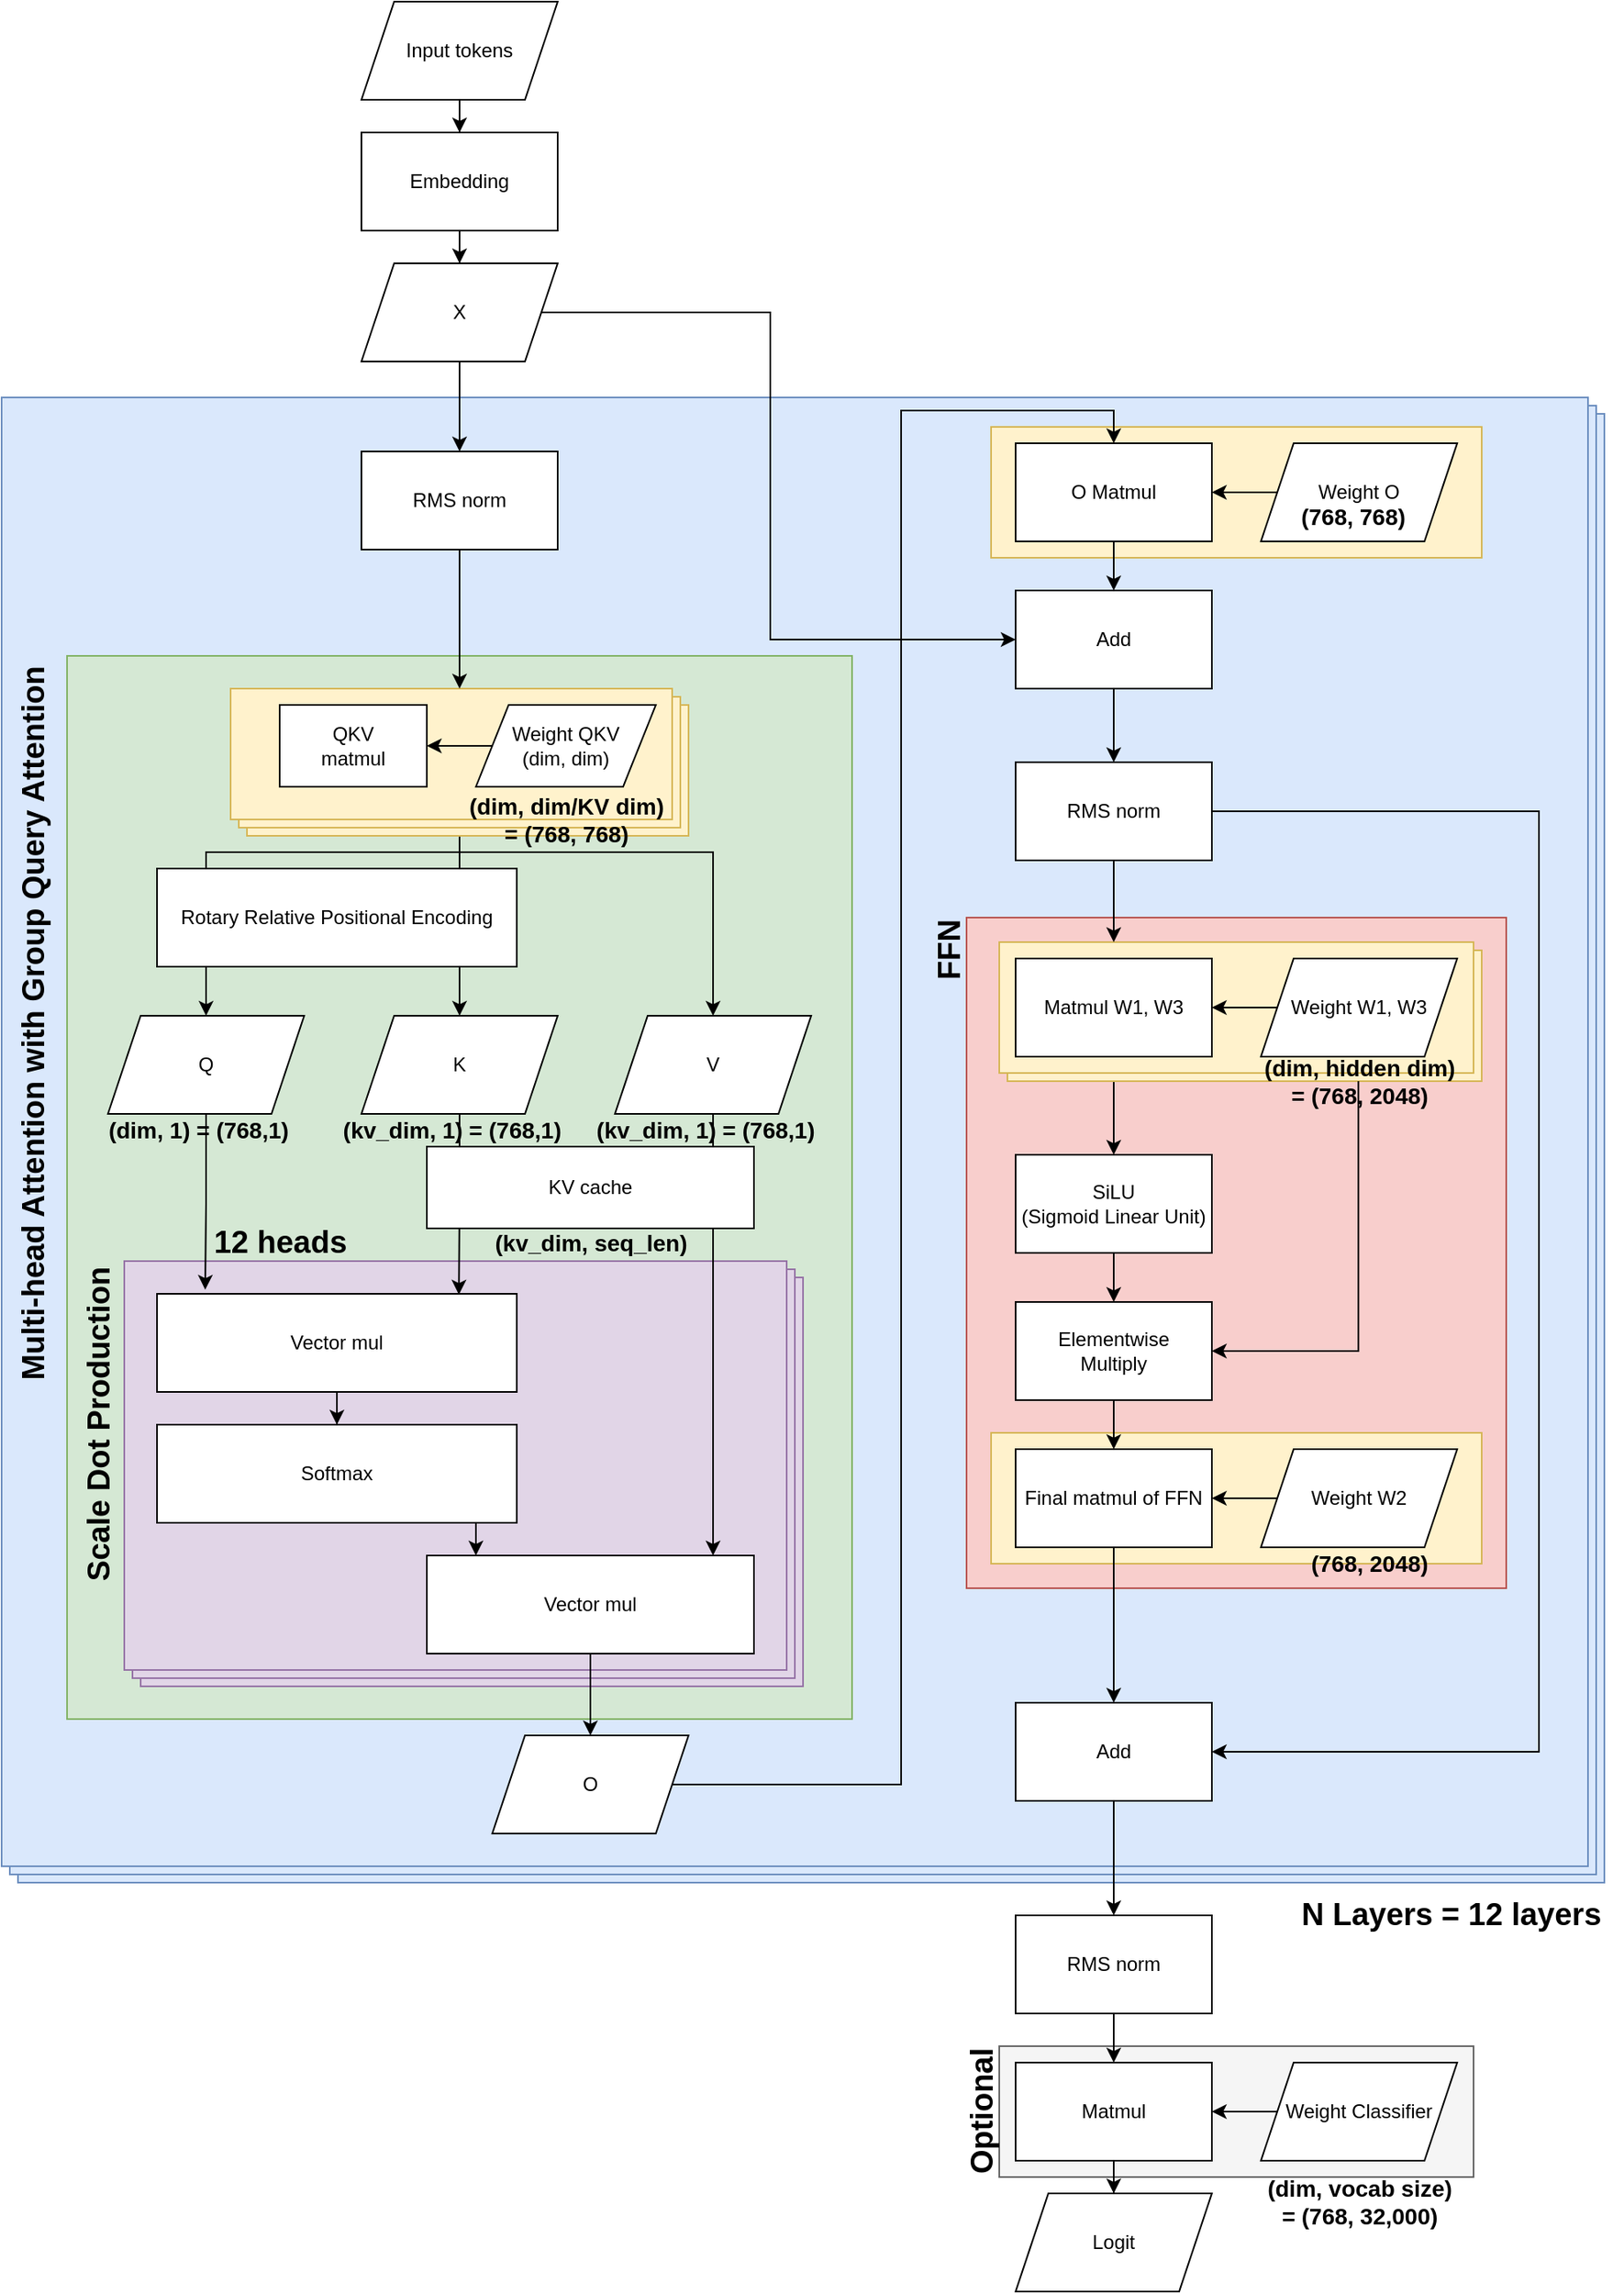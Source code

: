 <mxfile version="24.0.4" type="github" pages="2">
  <diagram name="Page-1" id="Bsfz14v9iKRs8q2ONpN3">
    <mxGraphModel dx="2097" dy="1173" grid="1" gridSize="10" guides="1" tooltips="1" connect="1" arrows="1" fold="1" page="1" pageScale="1" pageWidth="850" pageHeight="1100" math="0" shadow="0">
      <root>
        <mxCell id="0" />
        <mxCell id="1" parent="0" />
        <mxCell id="uaPtvSZ-gO7_8cWemT5H-2" value="" style="rounded=0;whiteSpace=wrap;html=1;fillColor=#f5f5f5;fontColor=#333333;strokeColor=#666666;" vertex="1" parent="1">
          <mxGeometry x="760" y="1270" width="290" height="80" as="geometry" />
        </mxCell>
        <mxCell id="CycH-ak2zUiYyzWdFZxW-96" value="" style="verticalLabelPosition=bottom;verticalAlign=top;html=1;shape=mxgraph.basic.layered_rect;dx=10;outlineConnect=0;whiteSpace=wrap;fillColor=#dae8fc;strokeColor=#6c8ebf;" vertex="1" parent="1">
          <mxGeometry x="150" y="262" width="980" height="908" as="geometry" />
        </mxCell>
        <mxCell id="CycH-ak2zUiYyzWdFZxW-107" value="" style="rounded=0;whiteSpace=wrap;html=1;fillColor=#d5e8d4;strokeColor=#82b366;" vertex="1" parent="1">
          <mxGeometry x="190" y="420" width="480" height="650" as="geometry" />
        </mxCell>
        <mxCell id="CycH-ak2zUiYyzWdFZxW-99" value="" style="rounded=0;whiteSpace=wrap;html=1;fillColor=#fff2cc;strokeColor=#d6b656;" vertex="1" parent="1">
          <mxGeometry x="755" y="280" width="300" height="80" as="geometry" />
        </mxCell>
        <mxCell id="CycH-ak2zUiYyzWdFZxW-98" value="" style="rounded=0;whiteSpace=wrap;html=1;fillColor=#f8cecc;strokeColor=#b85450;" vertex="1" parent="1">
          <mxGeometry x="740" y="580" width="330" height="410" as="geometry" />
        </mxCell>
        <mxCell id="CycH-ak2zUiYyzWdFZxW-102" value="" style="rounded=0;whiteSpace=wrap;html=1;fillColor=#fff2cc;strokeColor=#d6b656;" vertex="1" parent="1">
          <mxGeometry x="755" y="895" width="300" height="80" as="geometry" />
        </mxCell>
        <mxCell id="CycH-ak2zUiYyzWdFZxW-74" style="edgeStyle=orthogonalEdgeStyle;rounded=0;orthogonalLoop=1;jettySize=auto;html=1;" edge="1" parent="1" source="CycH-ak2zUiYyzWdFZxW-73" target="CycH-ak2zUiYyzWdFZxW-78">
          <mxGeometry relative="1" as="geometry">
            <mxPoint x="860" y="695" as="targetPoint" />
            <Array as="points">
              <mxPoint x="830" y="695" />
              <mxPoint x="830" y="695" />
            </Array>
          </mxGeometry>
        </mxCell>
        <mxCell id="CycH-ak2zUiYyzWdFZxW-73" value="" style="rounded=0;whiteSpace=wrap;html=1;fillColor=#fff2cc;strokeColor=#d6b656;" vertex="1" parent="1">
          <mxGeometry x="765" y="600" width="290" height="80" as="geometry" />
        </mxCell>
        <mxCell id="CycH-ak2zUiYyzWdFZxW-81" style="edgeStyle=orthogonalEdgeStyle;rounded=0;orthogonalLoop=1;jettySize=auto;html=1;exitX=0.74;exitY=1;exitDx=0;exitDy=0;exitPerimeter=0;" edge="1" parent="1" source="CycH-ak2zUiYyzWdFZxW-73" target="CycH-ak2zUiYyzWdFZxW-79">
          <mxGeometry relative="1" as="geometry">
            <Array as="points">
              <mxPoint x="980" y="845" />
            </Array>
          </mxGeometry>
        </mxCell>
        <mxCell id="CycH-ak2zUiYyzWdFZxW-72" value="" style="rounded=0;whiteSpace=wrap;html=1;fillColor=#fff2cc;strokeColor=#d6b656;" vertex="1" parent="1">
          <mxGeometry x="760" y="595" width="290" height="80" as="geometry" />
        </mxCell>
        <mxCell id="CycH-ak2zUiYyzWdFZxW-38" value="" style="verticalLabelPosition=bottom;verticalAlign=top;html=1;shape=mxgraph.basic.layered_rect;dx=10;outlineConnect=0;whiteSpace=wrap;fillColor=#e1d5e7;strokeColor=#9673a6;" vertex="1" parent="1">
          <mxGeometry x="225" y="790" width="415" height="260" as="geometry" />
        </mxCell>
        <mxCell id="CycH-ak2zUiYyzWdFZxW-3" value="" style="edgeStyle=orthogonalEdgeStyle;rounded=0;orthogonalLoop=1;jettySize=auto;html=1;" edge="1" parent="1" source="CycH-ak2zUiYyzWdFZxW-1" target="CycH-ak2zUiYyzWdFZxW-2">
          <mxGeometry relative="1" as="geometry" />
        </mxCell>
        <mxCell id="CycH-ak2zUiYyzWdFZxW-1" value="Input tokens" style="shape=parallelogram;perimeter=parallelogramPerimeter;whiteSpace=wrap;html=1;fixedSize=1;" vertex="1" parent="1">
          <mxGeometry x="370" y="20" width="120" height="60" as="geometry" />
        </mxCell>
        <mxCell id="CycH-ak2zUiYyzWdFZxW-5" value="" style="edgeStyle=orthogonalEdgeStyle;rounded=0;orthogonalLoop=1;jettySize=auto;html=1;" edge="1" parent="1" source="CycH-ak2zUiYyzWdFZxW-2" target="CycH-ak2zUiYyzWdFZxW-4">
          <mxGeometry relative="1" as="geometry" />
        </mxCell>
        <mxCell id="CycH-ak2zUiYyzWdFZxW-2" value="Embedding" style="whiteSpace=wrap;html=1;" vertex="1" parent="1">
          <mxGeometry x="370" y="100" width="120" height="60" as="geometry" />
        </mxCell>
        <mxCell id="CycH-ak2zUiYyzWdFZxW-26" value="" style="edgeStyle=orthogonalEdgeStyle;rounded=0;orthogonalLoop=1;jettySize=auto;html=1;" edge="1" parent="1" source="CycH-ak2zUiYyzWdFZxW-4" target="CycH-ak2zUiYyzWdFZxW-25">
          <mxGeometry relative="1" as="geometry" />
        </mxCell>
        <mxCell id="CycH-ak2zUiYyzWdFZxW-63" style="edgeStyle=orthogonalEdgeStyle;rounded=0;orthogonalLoop=1;jettySize=auto;html=1;" edge="1" parent="1" source="CycH-ak2zUiYyzWdFZxW-4" target="CycH-ak2zUiYyzWdFZxW-61">
          <mxGeometry relative="1" as="geometry">
            <Array as="points">
              <mxPoint x="620" y="210" />
              <mxPoint x="620" y="410" />
            </Array>
          </mxGeometry>
        </mxCell>
        <mxCell id="CycH-ak2zUiYyzWdFZxW-4" value="X" style="shape=parallelogram;perimeter=parallelogramPerimeter;whiteSpace=wrap;html=1;fixedSize=1;" vertex="1" parent="1">
          <mxGeometry x="370" y="180" width="120" height="60" as="geometry" />
        </mxCell>
        <mxCell id="CycH-ak2zUiYyzWdFZxW-12" value="" style="edgeStyle=orthogonalEdgeStyle;rounded=0;orthogonalLoop=1;jettySize=auto;html=1;" edge="1" parent="1" source="CycH-ak2zUiYyzWdFZxW-8" target="CycH-ak2zUiYyzWdFZxW-11">
          <mxGeometry relative="1" as="geometry" />
        </mxCell>
        <mxCell id="CycH-ak2zUiYyzWdFZxW-17" style="edgeStyle=orthogonalEdgeStyle;rounded=0;orthogonalLoop=1;jettySize=auto;html=1;entryX=0.5;entryY=0;entryDx=0;entryDy=0;" edge="1" parent="1" source="CycH-ak2zUiYyzWdFZxW-8" target="CycH-ak2zUiYyzWdFZxW-16">
          <mxGeometry relative="1" as="geometry">
            <Array as="points">
              <mxPoint x="430.5" y="540" />
              <mxPoint x="275.5" y="540" />
            </Array>
          </mxGeometry>
        </mxCell>
        <mxCell id="CycH-ak2zUiYyzWdFZxW-18" style="edgeStyle=orthogonalEdgeStyle;rounded=0;orthogonalLoop=1;jettySize=auto;html=1;entryX=0.5;entryY=0;entryDx=0;entryDy=0;" edge="1" parent="1" source="CycH-ak2zUiYyzWdFZxW-8" target="CycH-ak2zUiYyzWdFZxW-14">
          <mxGeometry relative="1" as="geometry">
            <Array as="points">
              <mxPoint x="430.5" y="540" />
              <mxPoint x="585.5" y="540" />
            </Array>
          </mxGeometry>
        </mxCell>
        <mxCell id="CycH-ak2zUiYyzWdFZxW-8" value="" style="verticalLabelPosition=middle;verticalAlign=middle;html=1;shape=mxgraph.basic.layered_rect;dx=10;outlineConnect=0;whiteSpace=wrap;horizontal=1;labelPosition=center;align=center;fillColor=#fff2cc;strokeColor=#d6b656;" vertex="1" parent="1">
          <mxGeometry x="290" y="440" width="280" height="90" as="geometry" />
        </mxCell>
        <mxCell id="CycH-ak2zUiYyzWdFZxW-24" style="edgeStyle=orthogonalEdgeStyle;rounded=0;orthogonalLoop=1;jettySize=auto;html=1;entryX=0.839;entryY=0.008;entryDx=0;entryDy=0;entryPerimeter=0;" edge="1" parent="1" source="CycH-ak2zUiYyzWdFZxW-11" target="CycH-ak2zUiYyzWdFZxW-22">
          <mxGeometry relative="1" as="geometry" />
        </mxCell>
        <mxCell id="CycH-ak2zUiYyzWdFZxW-11" value="K" style="shape=parallelogram;perimeter=parallelogramPerimeter;whiteSpace=wrap;html=1;fixedSize=1;verticalAlign=middle;" vertex="1" parent="1">
          <mxGeometry x="370" y="640" width="120" height="60" as="geometry" />
        </mxCell>
        <mxCell id="CycH-ak2zUiYyzWdFZxW-37" style="edgeStyle=orthogonalEdgeStyle;rounded=0;orthogonalLoop=1;jettySize=auto;html=1;" edge="1" parent="1" source="CycH-ak2zUiYyzWdFZxW-14" target="CycH-ak2zUiYyzWdFZxW-33">
          <mxGeometry relative="1" as="geometry">
            <Array as="points">
              <mxPoint x="585" y="913" />
              <mxPoint x="585" y="913" />
            </Array>
          </mxGeometry>
        </mxCell>
        <mxCell id="CycH-ak2zUiYyzWdFZxW-14" value="V" style="shape=parallelogram;perimeter=parallelogramPerimeter;whiteSpace=wrap;html=1;fixedSize=1;verticalAlign=middle;" vertex="1" parent="1">
          <mxGeometry x="525" y="640" width="120" height="60" as="geometry" />
        </mxCell>
        <mxCell id="CycH-ak2zUiYyzWdFZxW-23" value="" style="edgeStyle=orthogonalEdgeStyle;rounded=0;orthogonalLoop=1;jettySize=auto;html=1;entryX=0.134;entryY=-0.042;entryDx=0;entryDy=0;entryPerimeter=0;" edge="1" parent="1" source="CycH-ak2zUiYyzWdFZxW-16" target="CycH-ak2zUiYyzWdFZxW-22">
          <mxGeometry relative="1" as="geometry" />
        </mxCell>
        <mxCell id="CycH-ak2zUiYyzWdFZxW-16" value="Q" style="shape=parallelogram;perimeter=parallelogramPerimeter;whiteSpace=wrap;html=1;fixedSize=1;verticalAlign=middle;" vertex="1" parent="1">
          <mxGeometry x="215" y="640" width="120" height="60" as="geometry" />
        </mxCell>
        <mxCell id="CycH-ak2zUiYyzWdFZxW-35" value="" style="edgeStyle=orthogonalEdgeStyle;rounded=0;orthogonalLoop=1;jettySize=auto;html=1;" edge="1" parent="1" source="CycH-ak2zUiYyzWdFZxW-22" target="CycH-ak2zUiYyzWdFZxW-34">
          <mxGeometry relative="1" as="geometry" />
        </mxCell>
        <mxCell id="CycH-ak2zUiYyzWdFZxW-22" value="Vector mul" style="whiteSpace=wrap;html=1;" vertex="1" parent="1">
          <mxGeometry x="245" y="810" width="220" height="60" as="geometry" />
        </mxCell>
        <mxCell id="CycH-ak2zUiYyzWdFZxW-25" value="RMS norm" style="whiteSpace=wrap;html=1;" vertex="1" parent="1">
          <mxGeometry x="370" y="295" width="120" height="60" as="geometry" />
        </mxCell>
        <mxCell id="CycH-ak2zUiYyzWdFZxW-27" style="edgeStyle=orthogonalEdgeStyle;rounded=0;orthogonalLoop=1;jettySize=auto;html=1;" edge="1" parent="1" source="CycH-ak2zUiYyzWdFZxW-25" target="CycH-ak2zUiYyzWdFZxW-8">
          <mxGeometry relative="1" as="geometry" />
        </mxCell>
        <mxCell id="CycH-ak2zUiYyzWdFZxW-28" value="KV cache" style="rounded=0;whiteSpace=wrap;html=1;" vertex="1" parent="1">
          <mxGeometry x="410" y="720" width="200" height="50" as="geometry" />
        </mxCell>
        <mxCell id="CycH-ak2zUiYyzWdFZxW-29" value="Rotary Relative Positional Encoding" style="rounded=0;whiteSpace=wrap;html=1;" vertex="1" parent="1">
          <mxGeometry x="245" y="550" width="220" height="60" as="geometry" />
        </mxCell>
        <mxCell id="CycH-ak2zUiYyzWdFZxW-48" style="edgeStyle=orthogonalEdgeStyle;rounded=0;orthogonalLoop=1;jettySize=auto;html=1;" edge="1" parent="1" source="CycH-ak2zUiYyzWdFZxW-33" target="CycH-ak2zUiYyzWdFZxW-46">
          <mxGeometry relative="1" as="geometry" />
        </mxCell>
        <mxCell id="CycH-ak2zUiYyzWdFZxW-33" value="Vector mul" style="whiteSpace=wrap;html=1;" vertex="1" parent="1">
          <mxGeometry x="410" y="970" width="200" height="60" as="geometry" />
        </mxCell>
        <mxCell id="CycH-ak2zUiYyzWdFZxW-36" style="edgeStyle=orthogonalEdgeStyle;rounded=0;orthogonalLoop=1;jettySize=auto;html=1;" edge="1" parent="1" source="CycH-ak2zUiYyzWdFZxW-34" target="CycH-ak2zUiYyzWdFZxW-33">
          <mxGeometry relative="1" as="geometry">
            <Array as="points">
              <mxPoint x="440" y="960" />
              <mxPoint x="440" y="960" />
            </Array>
          </mxGeometry>
        </mxCell>
        <mxCell id="CycH-ak2zUiYyzWdFZxW-34" value="Softmax" style="whiteSpace=wrap;html=1;" vertex="1" parent="1">
          <mxGeometry x="245" y="890" width="220" height="60" as="geometry" />
        </mxCell>
        <mxCell id="CycH-ak2zUiYyzWdFZxW-50" value="" style="edgeStyle=orthogonalEdgeStyle;rounded=0;orthogonalLoop=1;jettySize=auto;html=1;entryX=0.5;entryY=0;entryDx=0;entryDy=0;" edge="1" parent="1" source="CycH-ak2zUiYyzWdFZxW-46" target="CycH-ak2zUiYyzWdFZxW-49">
          <mxGeometry relative="1" as="geometry">
            <Array as="points">
              <mxPoint x="700" y="1110" />
              <mxPoint x="700" y="270" />
              <mxPoint x="830" y="270" />
            </Array>
          </mxGeometry>
        </mxCell>
        <mxCell id="CycH-ak2zUiYyzWdFZxW-46" value="O" style="shape=parallelogram;perimeter=parallelogramPerimeter;whiteSpace=wrap;html=1;fixedSize=1;" vertex="1" parent="1">
          <mxGeometry x="450" y="1080" width="120" height="60" as="geometry" />
        </mxCell>
        <mxCell id="CycH-ak2zUiYyzWdFZxW-62" value="" style="edgeStyle=orthogonalEdgeStyle;rounded=0;orthogonalLoop=1;jettySize=auto;html=1;" edge="1" parent="1" source="CycH-ak2zUiYyzWdFZxW-49" target="CycH-ak2zUiYyzWdFZxW-61">
          <mxGeometry relative="1" as="geometry" />
        </mxCell>
        <mxCell id="CycH-ak2zUiYyzWdFZxW-49" value="O Matmul" style="whiteSpace=wrap;html=1;" vertex="1" parent="1">
          <mxGeometry x="770" y="290" width="120" height="60" as="geometry" />
        </mxCell>
        <mxCell id="CycH-ak2zUiYyzWdFZxW-55" style="edgeStyle=orthogonalEdgeStyle;rounded=0;orthogonalLoop=1;jettySize=auto;html=1;" edge="1" parent="1" source="CycH-ak2zUiYyzWdFZxW-53" target="CycH-ak2zUiYyzWdFZxW-49">
          <mxGeometry relative="1" as="geometry" />
        </mxCell>
        <mxCell id="CycH-ak2zUiYyzWdFZxW-53" value="Weight O" style="shape=parallelogram;perimeter=parallelogramPerimeter;whiteSpace=wrap;html=1;fixedSize=1;" vertex="1" parent="1">
          <mxGeometry x="920" y="290" width="120" height="60" as="geometry" />
        </mxCell>
        <mxCell id="CycH-ak2zUiYyzWdFZxW-56" value="QKV&lt;br&gt;matmul" style="rounded=0;whiteSpace=wrap;html=1;" vertex="1" parent="1">
          <mxGeometry x="320" y="450" width="90" height="50" as="geometry" />
        </mxCell>
        <mxCell id="CycH-ak2zUiYyzWdFZxW-58" style="edgeStyle=orthogonalEdgeStyle;rounded=0;orthogonalLoop=1;jettySize=auto;html=1;entryX=1;entryY=0.5;entryDx=0;entryDy=0;" edge="1" parent="1" source="CycH-ak2zUiYyzWdFZxW-57" target="CycH-ak2zUiYyzWdFZxW-56">
          <mxGeometry relative="1" as="geometry" />
        </mxCell>
        <mxCell id="CycH-ak2zUiYyzWdFZxW-57" value="Weight QKV&lt;br&gt;(dim, dim)" style="shape=parallelogram;perimeter=parallelogramPerimeter;whiteSpace=wrap;html=1;fixedSize=1;" vertex="1" parent="1">
          <mxGeometry x="440" y="450" width="110" height="50" as="geometry" />
        </mxCell>
        <mxCell id="CycH-ak2zUiYyzWdFZxW-65" value="" style="edgeStyle=orthogonalEdgeStyle;rounded=0;orthogonalLoop=1;jettySize=auto;html=1;" edge="1" parent="1" source="CycH-ak2zUiYyzWdFZxW-61" target="CycH-ak2zUiYyzWdFZxW-64">
          <mxGeometry relative="1" as="geometry" />
        </mxCell>
        <mxCell id="CycH-ak2zUiYyzWdFZxW-61" value="Add" style="whiteSpace=wrap;html=1;" vertex="1" parent="1">
          <mxGeometry x="770" y="380" width="120" height="60" as="geometry" />
        </mxCell>
        <mxCell id="CycH-ak2zUiYyzWdFZxW-67" value="" style="edgeStyle=orthogonalEdgeStyle;rounded=0;orthogonalLoop=1;jettySize=auto;html=1;" edge="1" parent="1" source="CycH-ak2zUiYyzWdFZxW-64" target="CycH-ak2zUiYyzWdFZxW-72">
          <mxGeometry relative="1" as="geometry">
            <mxPoint x="830" y="565" as="targetPoint" />
            <Array as="points">
              <mxPoint x="830" y="585" />
              <mxPoint x="830" y="585" />
            </Array>
          </mxGeometry>
        </mxCell>
        <mxCell id="CycH-ak2zUiYyzWdFZxW-95" style="edgeStyle=orthogonalEdgeStyle;rounded=0;orthogonalLoop=1;jettySize=auto;html=1;" edge="1" parent="1" source="CycH-ak2zUiYyzWdFZxW-64" target="CycH-ak2zUiYyzWdFZxW-93">
          <mxGeometry relative="1" as="geometry">
            <Array as="points">
              <mxPoint x="1090" y="515" />
              <mxPoint x="1090" y="1090" />
            </Array>
          </mxGeometry>
        </mxCell>
        <mxCell id="CycH-ak2zUiYyzWdFZxW-64" value="RMS norm" style="whiteSpace=wrap;html=1;" vertex="1" parent="1">
          <mxGeometry x="770" y="485" width="120" height="60" as="geometry" />
        </mxCell>
        <mxCell id="CycH-ak2zUiYyzWdFZxW-66" value="Matmul W1, W3" style="whiteSpace=wrap;html=1;" vertex="1" parent="1">
          <mxGeometry x="770" y="605" width="120" height="60" as="geometry" />
        </mxCell>
        <mxCell id="CycH-ak2zUiYyzWdFZxW-70" style="edgeStyle=orthogonalEdgeStyle;rounded=0;orthogonalLoop=1;jettySize=auto;html=1;entryX=1;entryY=0.5;entryDx=0;entryDy=0;" edge="1" parent="1" source="CycH-ak2zUiYyzWdFZxW-68" target="CycH-ak2zUiYyzWdFZxW-66">
          <mxGeometry relative="1" as="geometry" />
        </mxCell>
        <mxCell id="CycH-ak2zUiYyzWdFZxW-68" value="Weight W1, W3" style="shape=parallelogram;perimeter=parallelogramPerimeter;whiteSpace=wrap;html=1;fixedSize=1;" vertex="1" parent="1">
          <mxGeometry x="920" y="605" width="120" height="60" as="geometry" />
        </mxCell>
        <mxCell id="CycH-ak2zUiYyzWdFZxW-80" style="edgeStyle=orthogonalEdgeStyle;rounded=0;orthogonalLoop=1;jettySize=auto;html=1;" edge="1" parent="1" source="CycH-ak2zUiYyzWdFZxW-78" target="CycH-ak2zUiYyzWdFZxW-79">
          <mxGeometry relative="1" as="geometry" />
        </mxCell>
        <mxCell id="CycH-ak2zUiYyzWdFZxW-78" value="SiLU&lt;br&gt;(Sigmoid Linear Unit)" style="whiteSpace=wrap;html=1;" vertex="1" parent="1">
          <mxGeometry x="770" y="725" width="120" height="60" as="geometry" />
        </mxCell>
        <mxCell id="CycH-ak2zUiYyzWdFZxW-85" style="edgeStyle=orthogonalEdgeStyle;rounded=0;orthogonalLoop=1;jettySize=auto;html=1;" edge="1" parent="1" source="CycH-ak2zUiYyzWdFZxW-79" target="CycH-ak2zUiYyzWdFZxW-82">
          <mxGeometry relative="1" as="geometry" />
        </mxCell>
        <mxCell id="CycH-ak2zUiYyzWdFZxW-79" value="Elementwise&lt;div&gt;Multiply&lt;/div&gt;" style="whiteSpace=wrap;html=1;" vertex="1" parent="1">
          <mxGeometry x="770" y="815" width="120" height="60" as="geometry" />
        </mxCell>
        <mxCell id="CycH-ak2zUiYyzWdFZxW-94" value="" style="edgeStyle=orthogonalEdgeStyle;rounded=0;orthogonalLoop=1;jettySize=auto;html=1;" edge="1" parent="1" source="CycH-ak2zUiYyzWdFZxW-82" target="CycH-ak2zUiYyzWdFZxW-93">
          <mxGeometry relative="1" as="geometry" />
        </mxCell>
        <mxCell id="CycH-ak2zUiYyzWdFZxW-82" value="Final matmul of FFN" style="whiteSpace=wrap;html=1;" vertex="1" parent="1">
          <mxGeometry x="770" y="905" width="120" height="60" as="geometry" />
        </mxCell>
        <mxCell id="CycH-ak2zUiYyzWdFZxW-84" style="edgeStyle=orthogonalEdgeStyle;rounded=0;orthogonalLoop=1;jettySize=auto;html=1;" edge="1" parent="1" source="CycH-ak2zUiYyzWdFZxW-83" target="CycH-ak2zUiYyzWdFZxW-82">
          <mxGeometry relative="1" as="geometry" />
        </mxCell>
        <mxCell id="CycH-ak2zUiYyzWdFZxW-83" value="Weight W2" style="shape=parallelogram;perimeter=parallelogramPerimeter;whiteSpace=wrap;html=1;fixedSize=1;" vertex="1" parent="1">
          <mxGeometry x="920" y="905" width="120" height="60" as="geometry" />
        </mxCell>
        <mxCell id="CycH-ak2zUiYyzWdFZxW-89" style="edgeStyle=orthogonalEdgeStyle;rounded=0;orthogonalLoop=1;jettySize=auto;html=1;" edge="1" parent="1" source="CycH-ak2zUiYyzWdFZxW-86" target="CycH-ak2zUiYyzWdFZxW-88">
          <mxGeometry relative="1" as="geometry" />
        </mxCell>
        <mxCell id="CycH-ak2zUiYyzWdFZxW-86" value="RMS norm" style="whiteSpace=wrap;html=1;" vertex="1" parent="1">
          <mxGeometry x="770" y="1190" width="120" height="60" as="geometry" />
        </mxCell>
        <mxCell id="CycH-ak2zUiYyzWdFZxW-101" value="" style="edgeStyle=orthogonalEdgeStyle;rounded=0;orthogonalLoop=1;jettySize=auto;html=1;" edge="1" parent="1" source="CycH-ak2zUiYyzWdFZxW-88" target="CycH-ak2zUiYyzWdFZxW-100">
          <mxGeometry relative="1" as="geometry" />
        </mxCell>
        <mxCell id="CycH-ak2zUiYyzWdFZxW-88" value="Matmul" style="whiteSpace=wrap;html=1;" vertex="1" parent="1">
          <mxGeometry x="770" y="1280" width="120" height="60" as="geometry" />
        </mxCell>
        <mxCell id="CycH-ak2zUiYyzWdFZxW-91" style="edgeStyle=orthogonalEdgeStyle;rounded=0;orthogonalLoop=1;jettySize=auto;html=1;" edge="1" parent="1" source="CycH-ak2zUiYyzWdFZxW-90" target="CycH-ak2zUiYyzWdFZxW-88">
          <mxGeometry relative="1" as="geometry" />
        </mxCell>
        <mxCell id="CycH-ak2zUiYyzWdFZxW-90" value="Weight Classifier" style="shape=parallelogram;perimeter=parallelogramPerimeter;whiteSpace=wrap;html=1;fixedSize=1;" vertex="1" parent="1">
          <mxGeometry x="920" y="1280" width="120" height="60" as="geometry" />
        </mxCell>
        <mxCell id="CycH-ak2zUiYyzWdFZxW-97" style="edgeStyle=orthogonalEdgeStyle;rounded=0;orthogonalLoop=1;jettySize=auto;html=1;" edge="1" parent="1" source="CycH-ak2zUiYyzWdFZxW-93" target="CycH-ak2zUiYyzWdFZxW-86">
          <mxGeometry relative="1" as="geometry" />
        </mxCell>
        <mxCell id="CycH-ak2zUiYyzWdFZxW-93" value="Add" style="whiteSpace=wrap;html=1;" vertex="1" parent="1">
          <mxGeometry x="770" y="1060" width="120" height="60" as="geometry" />
        </mxCell>
        <mxCell id="CycH-ak2zUiYyzWdFZxW-100" value="Logit" style="shape=parallelogram;perimeter=parallelogramPerimeter;whiteSpace=wrap;html=1;fixedSize=1;" vertex="1" parent="1">
          <mxGeometry x="770" y="1360" width="120" height="60" as="geometry" />
        </mxCell>
        <mxCell id="CycH-ak2zUiYyzWdFZxW-104" value="&lt;font size=&quot;1&quot; style=&quot;&quot;&gt;&lt;b style=&quot;font-size: 19px;&quot;&gt;N Layers&amp;nbsp;&lt;/b&gt;&lt;/font&gt;&lt;b style=&quot;background-color: initial; font-size: 19px;&quot;&gt;= 12 layers&lt;/b&gt;" style="text;html=1;align=center;verticalAlign=middle;resizable=0;points=[];autosize=1;strokeColor=none;fillColor=none;" vertex="1" parent="1">
          <mxGeometry x="931" y="1170" width="210" height="40" as="geometry" />
        </mxCell>
        <mxCell id="CycH-ak2zUiYyzWdFZxW-105" value="&lt;font size=&quot;1&quot; style=&quot;&quot;&gt;&lt;b style=&quot;font-size: 19px;&quot;&gt;FFN&lt;/b&gt;&lt;/font&gt;" style="text;html=1;align=center;verticalAlign=middle;resizable=0;points=[];autosize=1;strokeColor=none;fillColor=none;rotation=-90;" vertex="1" parent="1">
          <mxGeometry x="700" y="580" width="60" height="40" as="geometry" />
        </mxCell>
        <mxCell id="CycH-ak2zUiYyzWdFZxW-106" value="&lt;font size=&quot;1&quot; style=&quot;&quot;&gt;&lt;b style=&quot;font-size: 19px;&quot;&gt;Scale Dot Production&lt;/b&gt;&lt;/font&gt;" style="text;html=1;align=center;verticalAlign=middle;resizable=0;points=[];autosize=1;strokeColor=none;fillColor=none;rotation=-90;" vertex="1" parent="1">
          <mxGeometry x="100" y="870" width="220" height="40" as="geometry" />
        </mxCell>
        <mxCell id="CycH-ak2zUiYyzWdFZxW-108" value="&lt;font size=&quot;1&quot; style=&quot;&quot;&gt;&lt;b style=&quot;font-size: 19px;&quot;&gt;Multi-head Attention with Group Query Attention&lt;/b&gt;&lt;/font&gt;" style="text;html=1;align=center;verticalAlign=middle;resizable=0;points=[];autosize=1;strokeColor=none;fillColor=none;rotation=-90;" vertex="1" parent="1">
          <mxGeometry x="-60" y="625" width="460" height="40" as="geometry" />
        </mxCell>
        <mxCell id="CycH-ak2zUiYyzWdFZxW-109" value="&lt;b&gt;&lt;font style=&quot;font-size: 14px;&quot;&gt;(dim, dim/KV dim)&lt;br&gt;= (768, 768)&lt;/font&gt;&lt;/b&gt;" style="text;html=1;align=center;verticalAlign=middle;resizable=0;points=[];autosize=1;strokeColor=none;fillColor=none;" vertex="1" parent="1">
          <mxGeometry x="425" y="495" width="140" height="50" as="geometry" />
        </mxCell>
        <mxCell id="3SXJXDHiTY7aVVe1ZZAn-1" value="&lt;b&gt;&lt;font style=&quot;font-size: 14px;&quot;&gt;(768, 768)&lt;/font&gt;&lt;/b&gt;" style="text;html=1;align=center;verticalAlign=middle;resizable=0;points=[];autosize=1;strokeColor=none;fillColor=none;" vertex="1" parent="1">
          <mxGeometry x="931" y="320" width="90" height="30" as="geometry" />
        </mxCell>
        <mxCell id="3SXJXDHiTY7aVVe1ZZAn-2" value="&lt;div&gt;&lt;b&gt;&lt;font style=&quot;font-size: 14px;&quot;&gt;(dim, hidden dim)&lt;/font&gt;&lt;/b&gt;&lt;/div&gt;&lt;b&gt;&lt;font style=&quot;font-size: 14px;&quot;&gt;= (768, 2048)&lt;/font&gt;&lt;/b&gt;" style="text;html=1;align=center;verticalAlign=middle;resizable=0;points=[];autosize=1;strokeColor=none;fillColor=none;" vertex="1" parent="1">
          <mxGeometry x="910" y="655" width="140" height="50" as="geometry" />
        </mxCell>
        <mxCell id="3SXJXDHiTY7aVVe1ZZAn-3" value="&lt;b&gt;&lt;font style=&quot;font-size: 14px;&quot;&gt;(768, 2048)&lt;/font&gt;&lt;/b&gt;" style="text;html=1;align=center;verticalAlign=middle;resizable=0;points=[];autosize=1;strokeColor=none;fillColor=none;" vertex="1" parent="1">
          <mxGeometry x="936" y="960" width="100" height="30" as="geometry" />
        </mxCell>
        <mxCell id="3SXJXDHiTY7aVVe1ZZAn-4" value="&lt;div&gt;&lt;span style=&quot;font-size: 14px;&quot;&gt;&lt;b&gt;(dim, vocab size)&lt;/b&gt;&lt;/span&gt;&lt;/div&gt;&lt;b&gt;&lt;font style=&quot;font-size: 14px;&quot;&gt;= (768, 32,000)&lt;/font&gt;&lt;/b&gt;" style="text;html=1;align=center;verticalAlign=middle;resizable=0;points=[];autosize=1;strokeColor=none;fillColor=none;" vertex="1" parent="1">
          <mxGeometry x="910" y="1340" width="140" height="50" as="geometry" />
        </mxCell>
        <mxCell id="uaPtvSZ-gO7_8cWemT5H-3" value="&lt;span style=&quot;font-size: 19px;&quot;&gt;&lt;b&gt;Optional&lt;/b&gt;&lt;/span&gt;" style="text;html=1;align=center;verticalAlign=middle;resizable=0;points=[];autosize=1;strokeColor=none;fillColor=none;rotation=-90;" vertex="1" parent="1">
          <mxGeometry x="700" y="1290" width="100" height="40" as="geometry" />
        </mxCell>
        <mxCell id="xamh_n1VYcAFLgeC82AE-1" value="&lt;span style=&quot;font-size: 19px;&quot;&gt;&lt;b&gt;12 heads&lt;/b&gt;&lt;/span&gt;" style="text;html=1;align=center;verticalAlign=middle;resizable=0;points=[];autosize=1;strokeColor=none;fillColor=none;" vertex="1" parent="1">
          <mxGeometry x="270" y="759" width="100" height="40" as="geometry" />
        </mxCell>
        <mxCell id="e1pCXuYK7HxTmsg9Nyqa-2" value="&lt;span style=&quot;font-size: 14px;&quot;&gt;&lt;b&gt;(dim, 1) = (768,1)&lt;/b&gt;&lt;/span&gt;" style="text;html=1;align=center;verticalAlign=middle;resizable=0;points=[];autosize=1;strokeColor=none;fillColor=none;" vertex="1" parent="1">
          <mxGeometry x="205" y="695" width="130" height="30" as="geometry" />
        </mxCell>
        <mxCell id="e1pCXuYK7HxTmsg9Nyqa-3" value="&lt;span style=&quot;font-size: 14px;&quot;&gt;&lt;b&gt;(kv_dim, 1) = (768,1)&lt;/b&gt;&lt;/span&gt;" style="text;html=1;align=center;verticalAlign=middle;resizable=0;points=[];autosize=1;strokeColor=none;fillColor=none;" vertex="1" parent="1">
          <mxGeometry x="345" y="695" width="160" height="30" as="geometry" />
        </mxCell>
        <mxCell id="e1pCXuYK7HxTmsg9Nyqa-4" value="&lt;span style=&quot;font-size: 14px;&quot;&gt;&lt;b&gt;(kv_dim, 1) = (768,1)&lt;/b&gt;&lt;/span&gt;" style="text;html=1;align=center;verticalAlign=middle;resizable=0;points=[];autosize=1;strokeColor=none;fillColor=none;" vertex="1" parent="1">
          <mxGeometry x="500" y="695" width="160" height="30" as="geometry" />
        </mxCell>
        <mxCell id="e1pCXuYK7HxTmsg9Nyqa-5" value="&lt;span style=&quot;font-size: 14px;&quot;&gt;&lt;b&gt;(kv_dim, seq_len)&lt;/b&gt;&lt;/span&gt;" style="text;html=1;align=center;verticalAlign=middle;resizable=0;points=[];autosize=1;strokeColor=none;fillColor=none;" vertex="1" parent="1">
          <mxGeometry x="440" y="764" width="140" height="30" as="geometry" />
        </mxCell>
      </root>
    </mxGraphModel>
  </diagram>
  <diagram id="gFPVokfpsfil9_Qsf9Y8" name="Page-2">
    <mxGraphModel dx="2516" dy="1407" grid="1" gridSize="10" guides="1" tooltips="1" connect="1" arrows="1" fold="1" page="1" pageScale="1" pageWidth="850" pageHeight="1100" math="0" shadow="0">
      <root>
        <mxCell id="0" />
        <mxCell id="1" parent="0" />
        <mxCell id="1JOyiM1BfjxIpndeEiBU-1" value="weight&lt;div&gt;(layer, dim, dim)&lt;/div&gt;" style="verticalLabelPosition=middle;verticalAlign=middle;html=1;shape=mxgraph.basic.layered_rect;dx=10;outlineConnect=0;whiteSpace=wrap;labelPosition=center;align=center;" vertex="1" parent="1">
          <mxGeometry x="600" y="150" width="160" height="150" as="geometry" />
        </mxCell>
      </root>
    </mxGraphModel>
  </diagram>
</mxfile>

